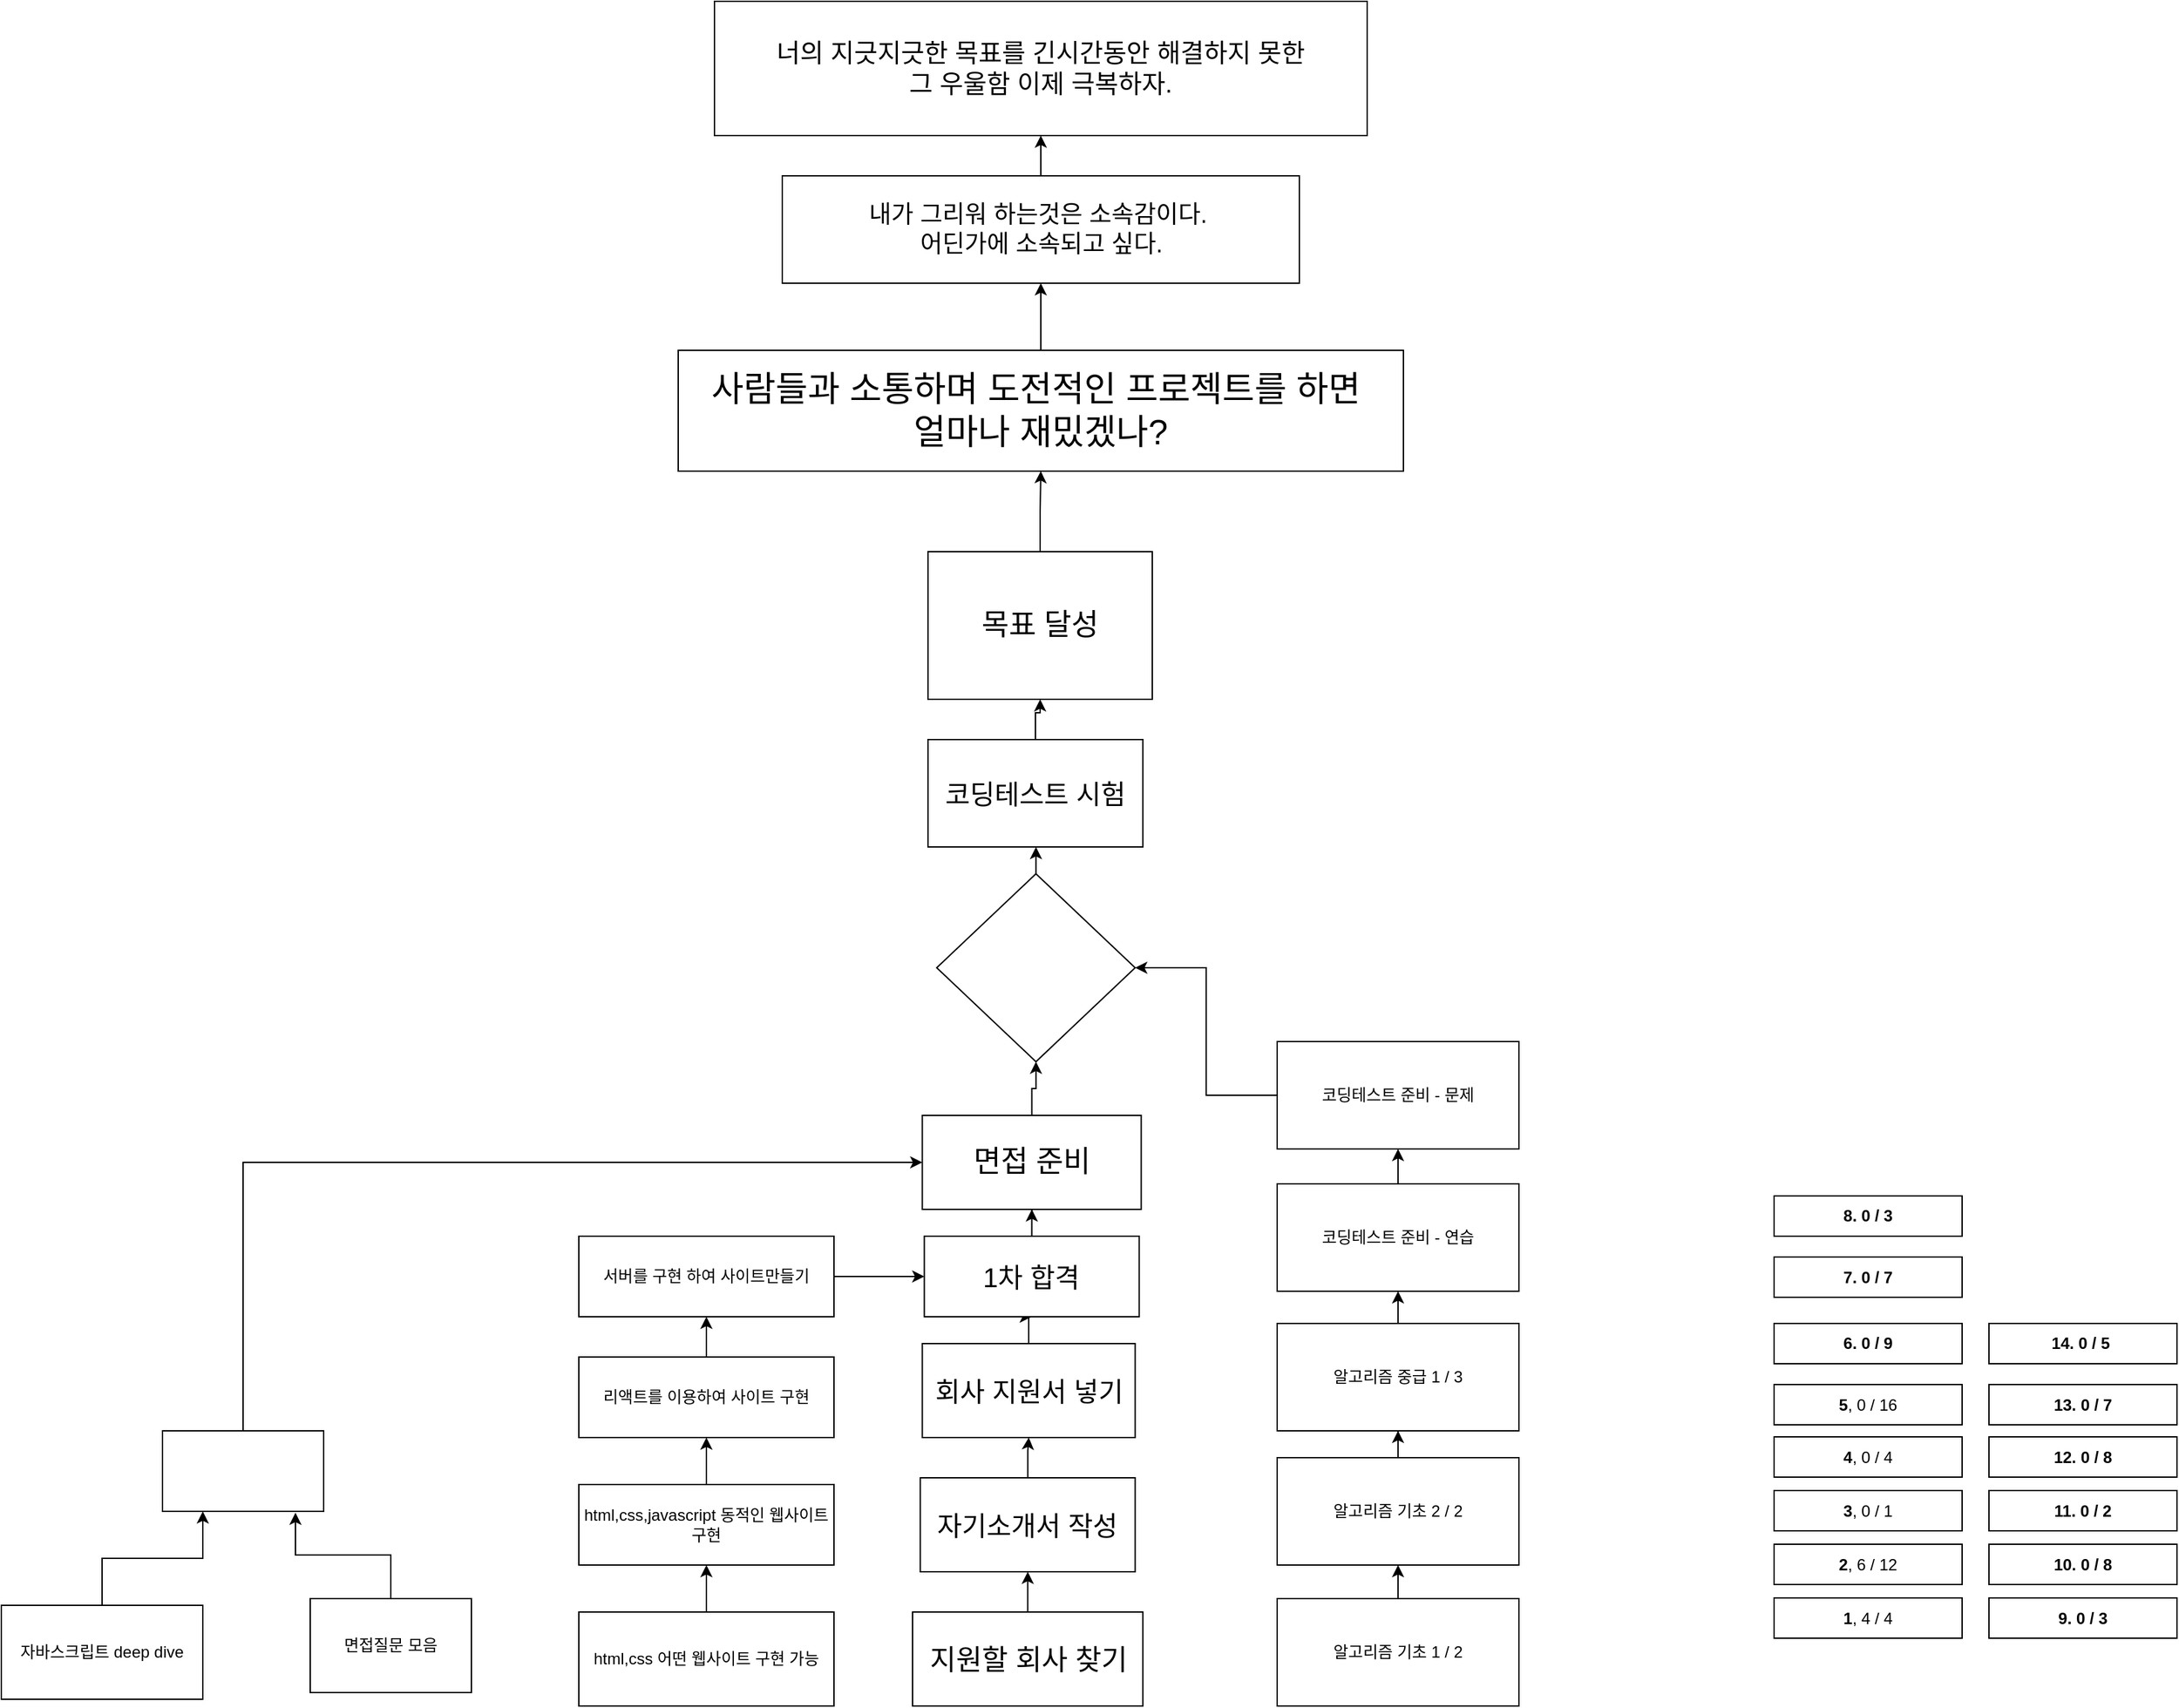 <mxfile version="15.0.3" type="github">
  <diagram id="SMwGUEMnSgFnPFMBGkIa" name="Page-1">
    <mxGraphModel dx="2500" dy="3234" grid="1" gridSize="10" guides="1" tooltips="1" connect="1" arrows="1" fold="1" page="1" pageScale="1" pageWidth="827" pageHeight="1169" math="0" shadow="0">
      <root>
        <mxCell id="0" />
        <mxCell id="1" parent="0" />
        <mxCell id="18RsudGsqTFJ1O7Z_rHa-3" value="" style="edgeStyle=orthogonalEdgeStyle;rounded=0;orthogonalLoop=1;jettySize=auto;html=1;" parent="1" source="mTh_-4iABWyhHadGjuGW-1" target="18RsudGsqTFJ1O7Z_rHa-2" edge="1">
          <mxGeometry relative="1" as="geometry" />
        </mxCell>
        <mxCell id="mTh_-4iABWyhHadGjuGW-1" value="&lt;font style=&quot;font-size: 22px&quot;&gt;목표 달성&lt;br&gt;&lt;/font&gt;" style="rounded=0;whiteSpace=wrap;html=1;" parent="1" vertex="1">
          <mxGeometry x="330" y="-1140" width="167" height="110" as="geometry" />
        </mxCell>
        <mxCell id="18RsudGsqTFJ1O7Z_rHa-6" style="edgeStyle=orthogonalEdgeStyle;rounded=0;orthogonalLoop=1;jettySize=auto;html=1;exitX=0.5;exitY=0;exitDx=0;exitDy=0;" parent="1" source="mTh_-4iABWyhHadGjuGW-2" target="mTh_-4iABWyhHadGjuGW-5" edge="1">
          <mxGeometry relative="1" as="geometry" />
        </mxCell>
        <mxCell id="mTh_-4iABWyhHadGjuGW-2" value="&lt;font style=&quot;font-size: 20px&quot;&gt;회사 지원서 넣기&lt;/font&gt;" style="rounded=0;whiteSpace=wrap;html=1;" parent="1" vertex="1">
          <mxGeometry x="325.75" y="-550" width="158.5" height="70" as="geometry" />
        </mxCell>
        <mxCell id="18RsudGsqTFJ1O7Z_rHa-8" value="" style="edgeStyle=orthogonalEdgeStyle;rounded=0;orthogonalLoop=1;jettySize=auto;html=1;" parent="1" source="mTh_-4iABWyhHadGjuGW-3" target="mTh_-4iABWyhHadGjuGW-13" edge="1">
          <mxGeometry relative="1" as="geometry" />
        </mxCell>
        <mxCell id="mTh_-4iABWyhHadGjuGW-3" value="&lt;font style=&quot;font-size: 22px&quot;&gt;면접 준비&lt;/font&gt;" style="rounded=0;whiteSpace=wrap;html=1;" parent="1" vertex="1">
          <mxGeometry x="325.75" y="-720" width="163" height="70" as="geometry" />
        </mxCell>
        <mxCell id="18RsudGsqTFJ1O7Z_rHa-1" value="" style="edgeStyle=orthogonalEdgeStyle;rounded=0;orthogonalLoop=1;jettySize=auto;html=1;" parent="1" source="mTh_-4iABWyhHadGjuGW-4" target="mTh_-4iABWyhHadGjuGW-1" edge="1">
          <mxGeometry relative="1" as="geometry" />
        </mxCell>
        <mxCell id="mTh_-4iABWyhHadGjuGW-4" value="&lt;font style=&quot;font-size: 20px&quot;&gt;코딩테스트 시험&lt;/font&gt;" style="rounded=0;whiteSpace=wrap;html=1;" parent="1" vertex="1">
          <mxGeometry x="330" y="-1000" width="160" height="80" as="geometry" />
        </mxCell>
        <mxCell id="18RsudGsqTFJ1O7Z_rHa-7" style="edgeStyle=orthogonalEdgeStyle;rounded=0;orthogonalLoop=1;jettySize=auto;html=1;exitX=0.5;exitY=0;exitDx=0;exitDy=0;" parent="1" source="mTh_-4iABWyhHadGjuGW-5" target="mTh_-4iABWyhHadGjuGW-3" edge="1">
          <mxGeometry relative="1" as="geometry" />
        </mxCell>
        <mxCell id="mTh_-4iABWyhHadGjuGW-5" value="&lt;font style=&quot;font-size: 20px&quot;&gt;1차 합격&lt;/font&gt;" style="rounded=0;whiteSpace=wrap;html=1;" parent="1" vertex="1">
          <mxGeometry x="327.25" y="-630" width="160" height="60" as="geometry" />
        </mxCell>
        <mxCell id="18RsudGsqTFJ1O7Z_rHa-5" value="" style="edgeStyle=orthogonalEdgeStyle;rounded=0;orthogonalLoop=1;jettySize=auto;html=1;" parent="1" source="mTh_-4iABWyhHadGjuGW-6" target="mTh_-4iABWyhHadGjuGW-2" edge="1">
          <mxGeometry relative="1" as="geometry" />
        </mxCell>
        <mxCell id="mTh_-4iABWyhHadGjuGW-6" value="&lt;font style=&quot;font-size: 20px&quot;&gt;자기소개서 작성&lt;/font&gt;" style="rounded=0;whiteSpace=wrap;html=1;" parent="1" vertex="1">
          <mxGeometry x="324.25" y="-450" width="160" height="70" as="geometry" />
        </mxCell>
        <mxCell id="18RsudGsqTFJ1O7Z_rHa-4" value="" style="edgeStyle=orthogonalEdgeStyle;rounded=0;orthogonalLoop=1;jettySize=auto;html=1;" parent="1" source="mTh_-4iABWyhHadGjuGW-7" target="mTh_-4iABWyhHadGjuGW-6" edge="1">
          <mxGeometry relative="1" as="geometry" />
        </mxCell>
        <mxCell id="mTh_-4iABWyhHadGjuGW-7" value="&lt;font style=&quot;font-size: 21px&quot;&gt;지원할 회사 찾기&lt;/font&gt;" style="rounded=0;whiteSpace=wrap;html=1;" parent="1" vertex="1">
          <mxGeometry x="318.5" y="-350" width="171.5" height="70" as="geometry" />
        </mxCell>
        <mxCell id="18RsudGsqTFJ1O7Z_rHa-9" style="edgeStyle=orthogonalEdgeStyle;rounded=0;orthogonalLoop=1;jettySize=auto;html=1;exitX=0.5;exitY=0;exitDx=0;exitDy=0;" parent="1" source="mTh_-4iABWyhHadGjuGW-13" target="mTh_-4iABWyhHadGjuGW-4" edge="1">
          <mxGeometry relative="1" as="geometry" />
        </mxCell>
        <mxCell id="mTh_-4iABWyhHadGjuGW-13" value="" style="rhombus;whiteSpace=wrap;html=1;" parent="1" vertex="1">
          <mxGeometry x="336.5" y="-900" width="147.75" height="140" as="geometry" />
        </mxCell>
        <mxCell id="mTh_-4iABWyhHadGjuGW-19" value="" style="edgeStyle=orthogonalEdgeStyle;rounded=0;orthogonalLoop=1;jettySize=auto;html=1;" parent="1" source="mTh_-4iABWyhHadGjuGW-14" target="mTh_-4iABWyhHadGjuGW-15" edge="1">
          <mxGeometry relative="1" as="geometry" />
        </mxCell>
        <mxCell id="mTh_-4iABWyhHadGjuGW-14" value="알고리즘 기초 1 / 2" style="rounded=0;whiteSpace=wrap;html=1;" parent="1" vertex="1">
          <mxGeometry x="590" y="-360" width="180" height="80" as="geometry" />
        </mxCell>
        <mxCell id="mTh_-4iABWyhHadGjuGW-20" style="edgeStyle=orthogonalEdgeStyle;rounded=0;orthogonalLoop=1;jettySize=auto;html=1;exitX=0.5;exitY=0;exitDx=0;exitDy=0;" parent="1" source="mTh_-4iABWyhHadGjuGW-15" target="mTh_-4iABWyhHadGjuGW-16" edge="1">
          <mxGeometry relative="1" as="geometry" />
        </mxCell>
        <mxCell id="mTh_-4iABWyhHadGjuGW-15" value="알고리즘 기초 2 / 2" style="rounded=0;whiteSpace=wrap;html=1;" parent="1" vertex="1">
          <mxGeometry x="590" y="-465" width="180" height="80" as="geometry" />
        </mxCell>
        <mxCell id="mTh_-4iABWyhHadGjuGW-21" value="" style="edgeStyle=orthogonalEdgeStyle;rounded=0;orthogonalLoop=1;jettySize=auto;html=1;" parent="1" source="mTh_-4iABWyhHadGjuGW-16" target="mTh_-4iABWyhHadGjuGW-17" edge="1">
          <mxGeometry relative="1" as="geometry" />
        </mxCell>
        <mxCell id="mTh_-4iABWyhHadGjuGW-16" value="알고리즘 중급 1 / 3" style="rounded=0;whiteSpace=wrap;html=1;" parent="1" vertex="1">
          <mxGeometry x="590" y="-565" width="180" height="80" as="geometry" />
        </mxCell>
        <mxCell id="mTh_-4iABWyhHadGjuGW-22" value="" style="edgeStyle=orthogonalEdgeStyle;rounded=0;orthogonalLoop=1;jettySize=auto;html=1;" parent="1" source="mTh_-4iABWyhHadGjuGW-17" target="mTh_-4iABWyhHadGjuGW-18" edge="1">
          <mxGeometry relative="1" as="geometry" />
        </mxCell>
        <mxCell id="mTh_-4iABWyhHadGjuGW-17" value="코딩테스트 준비 - 연습" style="rounded=0;whiteSpace=wrap;html=1;" parent="1" vertex="1">
          <mxGeometry x="590" y="-669" width="180" height="80" as="geometry" />
        </mxCell>
        <mxCell id="mTh_-4iABWyhHadGjuGW-25" style="edgeStyle=orthogonalEdgeStyle;rounded=0;orthogonalLoop=1;jettySize=auto;html=1;exitX=0;exitY=0.5;exitDx=0;exitDy=0;entryX=1;entryY=0.5;entryDx=0;entryDy=0;" parent="1" source="mTh_-4iABWyhHadGjuGW-18" target="mTh_-4iABWyhHadGjuGW-13" edge="1">
          <mxGeometry relative="1" as="geometry" />
        </mxCell>
        <mxCell id="mTh_-4iABWyhHadGjuGW-18" value="코딩테스트 준비 - 문제" style="rounded=0;whiteSpace=wrap;html=1;" parent="1" vertex="1">
          <mxGeometry x="590" y="-775" width="180" height="80" as="geometry" />
        </mxCell>
        <mxCell id="mTh_-4iABWyhHadGjuGW-31" value="" style="edgeStyle=orthogonalEdgeStyle;rounded=0;orthogonalLoop=1;jettySize=auto;html=1;" parent="1" source="mTh_-4iABWyhHadGjuGW-26" target="mTh_-4iABWyhHadGjuGW-27" edge="1">
          <mxGeometry relative="1" as="geometry" />
        </mxCell>
        <mxCell id="mTh_-4iABWyhHadGjuGW-26" value="html,css 어떤 웹사이트 구현 가능" style="rounded=0;whiteSpace=wrap;html=1;" parent="1" vertex="1">
          <mxGeometry x="70" y="-350" width="190" height="70" as="geometry" />
        </mxCell>
        <mxCell id="mTh_-4iABWyhHadGjuGW-32" value="" style="edgeStyle=orthogonalEdgeStyle;rounded=0;orthogonalLoop=1;jettySize=auto;html=1;" parent="1" source="mTh_-4iABWyhHadGjuGW-27" target="mTh_-4iABWyhHadGjuGW-29" edge="1">
          <mxGeometry relative="1" as="geometry" />
        </mxCell>
        <mxCell id="mTh_-4iABWyhHadGjuGW-27" value="html,css,javascript 동적인 웹사이트 구현" style="rounded=0;whiteSpace=wrap;html=1;" parent="1" vertex="1">
          <mxGeometry x="70" y="-445" width="190" height="60" as="geometry" />
        </mxCell>
        <mxCell id="mTh_-4iABWyhHadGjuGW-33" value="" style="edgeStyle=orthogonalEdgeStyle;rounded=0;orthogonalLoop=1;jettySize=auto;html=1;" parent="1" source="mTh_-4iABWyhHadGjuGW-29" target="mTh_-4iABWyhHadGjuGW-30" edge="1">
          <mxGeometry relative="1" as="geometry" />
        </mxCell>
        <mxCell id="mTh_-4iABWyhHadGjuGW-29" value="리액트를 이용하여 사이트 구현" style="rounded=0;whiteSpace=wrap;html=1;" parent="1" vertex="1">
          <mxGeometry x="70" y="-540" width="190" height="60" as="geometry" />
        </mxCell>
        <mxCell id="mTh_-4iABWyhHadGjuGW-34" value="" style="edgeStyle=orthogonalEdgeStyle;rounded=0;orthogonalLoop=1;jettySize=auto;html=1;" parent="1" source="mTh_-4iABWyhHadGjuGW-30" target="mTh_-4iABWyhHadGjuGW-5" edge="1">
          <mxGeometry relative="1" as="geometry" />
        </mxCell>
        <mxCell id="mTh_-4iABWyhHadGjuGW-30" value="서버를 구현 하여 사이트만들기" style="rounded=0;whiteSpace=wrap;html=1;" parent="1" vertex="1">
          <mxGeometry x="70" y="-630" width="190" height="60" as="geometry" />
        </mxCell>
        <mxCell id="mTh_-4iABWyhHadGjuGW-39" style="edgeStyle=orthogonalEdgeStyle;rounded=0;orthogonalLoop=1;jettySize=auto;html=1;entryX=0.25;entryY=1;entryDx=0;entryDy=0;" parent="1" source="mTh_-4iABWyhHadGjuGW-35" target="mTh_-4iABWyhHadGjuGW-37" edge="1">
          <mxGeometry relative="1" as="geometry" />
        </mxCell>
        <mxCell id="mTh_-4iABWyhHadGjuGW-35" value="자바스크립트 deep dive" style="rounded=0;whiteSpace=wrap;html=1;" parent="1" vertex="1">
          <mxGeometry x="-360" y="-355" width="150" height="70" as="geometry" />
        </mxCell>
        <mxCell id="mTh_-4iABWyhHadGjuGW-38" value="" style="edgeStyle=orthogonalEdgeStyle;rounded=0;orthogonalLoop=1;jettySize=auto;html=1;entryX=0.825;entryY=1.017;entryDx=0;entryDy=0;entryPerimeter=0;" parent="1" source="mTh_-4iABWyhHadGjuGW-36" target="mTh_-4iABWyhHadGjuGW-37" edge="1">
          <mxGeometry relative="1" as="geometry">
            <mxPoint x="-120" y="-400" as="targetPoint" />
          </mxGeometry>
        </mxCell>
        <mxCell id="mTh_-4iABWyhHadGjuGW-36" value="면접질문 모음" style="rounded=0;whiteSpace=wrap;html=1;" parent="1" vertex="1">
          <mxGeometry x="-130" y="-360" width="120" height="70" as="geometry" />
        </mxCell>
        <mxCell id="mTh_-4iABWyhHadGjuGW-40" style="edgeStyle=orthogonalEdgeStyle;rounded=0;orthogonalLoop=1;jettySize=auto;html=1;entryX=0;entryY=0.5;entryDx=0;entryDy=0;" parent="1" source="mTh_-4iABWyhHadGjuGW-37" target="mTh_-4iABWyhHadGjuGW-3" edge="1">
          <mxGeometry relative="1" as="geometry">
            <Array as="points">
              <mxPoint x="-180" y="-685" />
            </Array>
          </mxGeometry>
        </mxCell>
        <mxCell id="mTh_-4iABWyhHadGjuGW-37" value="" style="rounded=0;whiteSpace=wrap;html=1;" parent="1" vertex="1">
          <mxGeometry x="-240" y="-485" width="120" height="60" as="geometry" />
        </mxCell>
        <mxCell id="mTh_-4iABWyhHadGjuGW-42" value="&lt;b&gt;1&lt;/b&gt;, 4 / 4&lt;span style=&quot;color: rgba(0 , 0 , 0 , 0) ; font-family: monospace ; font-size: 0px&quot;&gt;%3CmxGraphModel%3E%3Croot%3E%3CmxCell%20id%3D%220%22%2F%3E%3CmxCell%20id%3D%221%22%20parent%3D%220%22%2F%3E%3CmxCell%20id%3D%222%22%20value%3D%22%EC%BD%94%EB%94%A9%ED%85%8C%EC%8A%A4%ED%8A%B8%20%EC%A4%80%EB%B9%84%20-%20%EC%97%B0%EC%8A%B5%22%20style%3D%22rounded%3D0%3BwhiteSpace%3Dwrap%3Bhtml%3D1%3B%22%20vertex%3D%221%22%20parent%3D%221%22%3E%3CmxGeometry%20x%3D%22827%22%20y%3D%22-664%22%20width%3D%22180%22%20height%3D%2280%22%20as%3D%22geometry%22%2F%3E%3C%2FmxCell%3E%3C%2Froot%3E%3C%2FmxGraphModel%3E&lt;/span&gt;" style="rounded=0;whiteSpace=wrap;html=1;" parent="1" vertex="1">
          <mxGeometry x="960" y="-360.5" width="140" height="30" as="geometry" />
        </mxCell>
        <mxCell id="mTh_-4iABWyhHadGjuGW-43" value="&lt;b&gt;2&lt;/b&gt;, 6 / 12&lt;span style=&quot;color: rgba(0 , 0 , 0 , 0) ; font-family: monospace ; font-size: 0px&quot;&gt;%3CmxGraphModel%3E%3Croot%3E%3CmxCell%20id%3D%220%22%2F%3E%3CmxCell%20id%3D%221%22%20parent%3D%220%22%2F%3E%3CmxCell%20id%3D%222%22%20value%3D%22%EC%BD%94%EB%94%A9%ED%85%8C%EC%8A%A4%ED%8A%B8%20%EC%A4%80%EB%B9%84%20-%20%EC%97%B0%EC%8A%B5%22%20style%3D%22rounded%3D0%3BwhiteSpace%3Dwrap%3Bhtml%3D1%3B%22%20vertex%3D%221%22%20parent%3D%221%22%3E%3CmxGeometry%20x%3D%22827%22%20y%3D%22-664%22%20width%3D%22180%22%20height%3D%2280%22%20as%3D%22geometry%22%2F%3E%3C%2FmxCell%3E%3C%2Froot%3E%3C%2FmxGraphModel%&lt;/span&gt;" style="rounded=0;whiteSpace=wrap;html=1;" parent="1" vertex="1">
          <mxGeometry x="960" y="-400.5" width="140" height="30" as="geometry" />
        </mxCell>
        <mxCell id="mTh_-4iABWyhHadGjuGW-44" value="&lt;b&gt;3&lt;/b&gt;, 0 / 1&lt;span style=&quot;color: rgba(0 , 0 , 0 , 0) ; font-family: monospace ; font-size: 0px&quot;&gt;%3CmxGraphModel%3E%3Croot%3E%3CmxCell%20id%3D%220%22%2F%3E%3CmxCell%20id%3D%221%22%20parent%3D%220%22%2F%3E%3CmxCell%20id%3D%222%22%20value%3D%22%EC%BD%94%EB%94%A9%ED%85%8C%EC%8A%A4%ED%8A%B8%20%EC%A4%80%EB%B9%84%20-%20%EC%97%B0%EC%8A%B5%22%20style%3D%22rounded%3D0%3BwhiteSpace%3Dwrap%3Bhtml%3D1%3B%22%20vertex%3D%221%22%20parent%3D%221%22%3E%3CmxGeometry%20x%3D%22827%22%20y%3D%22-664%22%20width%3D%22180%22%20height%3D%2280%22%20as%3D%22geometry%22%2F%3E%3C%2FmxCell%3E%3C%2Froot%3E%3C%2FmxGraphModel%&lt;/span&gt;" style="rounded=0;whiteSpace=wrap;html=1;" parent="1" vertex="1">
          <mxGeometry x="960" y="-440.5" width="140" height="30" as="geometry" />
        </mxCell>
        <mxCell id="mTh_-4iABWyhHadGjuGW-45" value="&lt;b&gt;4&lt;/b&gt;, 0 / 4&lt;span style=&quot;color: rgba(0 , 0 , 0 , 0) ; font-family: monospace ; font-size: 0px&quot;&gt;%3CmxGraphModel%3E%3Croot%3E%3CmxCell%20id%3D%220%22%2F%3E%3CmxCell%20id%3D%221%22%20parent%3D%220%22%2F%3E%3CmxCell%20id%3D%222%22%20value%3D%22%EC%BD%94%EB%94%A9%ED%85%8C%EC%8A%A4%ED%8A%B8%20%EC%A4%80%EB%B9%84%20-%20%EC%97%B0%EC%8A%B5%22%20style%3D%22rounded%3D0%3BwhiteSpace%3Dwrap%3Bhtml%3D1%3B%22%20vertex%3D%221%22%20parent%3D%221%22%3E%3CmxGeometry%20x%3D%22827%22%20y%3D%22-664%22%20width%3D%22180%22%20height%3D%2280%22%20as%3D%22geometry%22%2F%3E%3C%2FmxCell%3E%3C%2Froot%3E%3C%2FmxGraphModel%&lt;/span&gt;" style="rounded=0;whiteSpace=wrap;html=1;" parent="1" vertex="1">
          <mxGeometry x="960" y="-480.5" width="140" height="30" as="geometry" />
        </mxCell>
        <mxCell id="mTh_-4iABWyhHadGjuGW-46" value="&lt;b&gt;5&lt;/b&gt;, 0 / 16&lt;span style=&quot;color: rgba(0 , 0 , 0 , 0) ; font-family: monospace ; font-size: 0px&quot;&gt;%3CmxGraphModel%3E%3Croot%3E%3CmxCell%20id%3D%220%22%2F%3E%3CmxCell%20id%3D%221%22%20parent%3D%220%22%2F%3E%3CmxCell%20id%3D%222%22%20value%3D%22%EC%BD%94%EB%94%A9%ED%85%8C%EC%8A%A4%ED%8A%B8%20%EC%A4%80%EB%B9%84%20-%20%EC%97%B0%EC%8A%B5%22%20style%3D%22rounded%3D0%3BwhiteSpace%3Dwrap%3Bhtml%3D1%3B%22%20vertex%3D%221%22%20parent%3D%221%22%3E%3CmxGeometry%20x%3D%22827%22%20y%3D%22-664%22%20width%3D%22180%22%20height%3D%2280%22%20as%3D%22geometry%22%2F%3E%3C%2FmxCell%3E%3C%2Froot%3E%3C%2FmxGraphModel&lt;/span&gt;" style="rounded=0;whiteSpace=wrap;html=1;" parent="1" vertex="1">
          <mxGeometry x="960" y="-519.5" width="140" height="30" as="geometry" />
        </mxCell>
        <mxCell id="mTh_-4iABWyhHadGjuGW-47" value="&lt;b&gt;6. 0 / 9&lt;/b&gt;" style="rounded=0;whiteSpace=wrap;html=1;" parent="1" vertex="1">
          <mxGeometry x="960" y="-565" width="140" height="30" as="geometry" />
        </mxCell>
        <mxCell id="mTh_-4iABWyhHadGjuGW-48" value="&lt;b&gt;7. 0 / 7&lt;/b&gt;" style="rounded=0;whiteSpace=wrap;html=1;" parent="1" vertex="1">
          <mxGeometry x="960" y="-614.5" width="140" height="30" as="geometry" />
        </mxCell>
        <mxCell id="mTh_-4iABWyhHadGjuGW-49" value="&lt;div&gt;&lt;b&gt;8. 0 / 3&lt;/b&gt;&lt;/div&gt;" style="rounded=0;whiteSpace=wrap;html=1;" parent="1" vertex="1">
          <mxGeometry x="960" y="-660" width="140" height="30" as="geometry" />
        </mxCell>
        <mxCell id="mTh_-4iABWyhHadGjuGW-50" value="&lt;b&gt;9. 0 / 3&lt;/b&gt;" style="rounded=0;whiteSpace=wrap;html=1;" parent="1" vertex="1">
          <mxGeometry x="1120" y="-360.5" width="140" height="30" as="geometry" />
        </mxCell>
        <mxCell id="mTh_-4iABWyhHadGjuGW-51" value="&lt;b&gt;10. 0 / 8&lt;/b&gt;" style="rounded=0;whiteSpace=wrap;html=1;" parent="1" vertex="1">
          <mxGeometry x="1120" y="-400.5" width="140" height="30" as="geometry" />
        </mxCell>
        <mxCell id="mTh_-4iABWyhHadGjuGW-52" value="&lt;b&gt;11. 0 / 2&lt;/b&gt;" style="rounded=0;whiteSpace=wrap;html=1;" parent="1" vertex="1">
          <mxGeometry x="1120" y="-440.5" width="140" height="30" as="geometry" />
        </mxCell>
        <mxCell id="mTh_-4iABWyhHadGjuGW-53" value="&lt;b&gt;12. 0 / 8&lt;/b&gt;" style="rounded=0;whiteSpace=wrap;html=1;" parent="1" vertex="1">
          <mxGeometry x="1120" y="-480.5" width="140" height="30" as="geometry" />
        </mxCell>
        <mxCell id="mTh_-4iABWyhHadGjuGW-54" value="&lt;b&gt;13. 0 / 7&lt;/b&gt;" style="rounded=0;whiteSpace=wrap;html=1;" parent="1" vertex="1">
          <mxGeometry x="1120" y="-519.5" width="140" height="30" as="geometry" />
        </mxCell>
        <mxCell id="mTh_-4iABWyhHadGjuGW-55" value="&lt;b&gt;14. 0 / 5&amp;nbsp;&lt;/b&gt;" style="rounded=0;whiteSpace=wrap;html=1;" parent="1" vertex="1">
          <mxGeometry x="1120" y="-565" width="140" height="30" as="geometry" />
        </mxCell>
        <mxCell id="BDkJNnGbewyETewIVnR9-2" value="" style="edgeStyle=orthogonalEdgeStyle;rounded=0;orthogonalLoop=1;jettySize=auto;html=1;" parent="1" source="18RsudGsqTFJ1O7Z_rHa-2" target="BDkJNnGbewyETewIVnR9-1" edge="1">
          <mxGeometry relative="1" as="geometry" />
        </mxCell>
        <mxCell id="18RsudGsqTFJ1O7Z_rHa-2" value="&lt;font style=&quot;font-size: 26px&quot;&gt;사람들과 소통하며 도전적인 프로젝트를 하면&amp;nbsp;&lt;br&gt;얼마나 재밌겠나?&lt;/font&gt;" style="rounded=0;whiteSpace=wrap;html=1;" parent="1" vertex="1">
          <mxGeometry x="144" y="-1290" width="540" height="90" as="geometry" />
        </mxCell>
        <mxCell id="iyAlKs3Y1mDKhOXzKE1F-2" value="" style="edgeStyle=orthogonalEdgeStyle;rounded=0;orthogonalLoop=1;jettySize=auto;html=1;" edge="1" parent="1" source="BDkJNnGbewyETewIVnR9-1" target="iyAlKs3Y1mDKhOXzKE1F-1">
          <mxGeometry relative="1" as="geometry" />
        </mxCell>
        <mxCell id="BDkJNnGbewyETewIVnR9-1" value="&lt;font style=&quot;font-size: 18px&quot;&gt;내가 그리워 하는것은 소속감이다.&amp;nbsp;&lt;br&gt;어딘가에 소속되고 싶다.&lt;/font&gt;" style="rounded=0;whiteSpace=wrap;html=1;" parent="1" vertex="1">
          <mxGeometry x="221.5" y="-1420" width="385" height="80" as="geometry" />
        </mxCell>
        <mxCell id="iyAlKs3Y1mDKhOXzKE1F-1" value="&lt;font style=&quot;font-size: 19px&quot;&gt;너의 지긋지긋한 목표를 긴시간동안 해결하지 못한&lt;br&gt;그 우울함 이제 극복하자.&lt;br&gt;&lt;/font&gt;" style="rounded=0;whiteSpace=wrap;html=1;" vertex="1" parent="1">
          <mxGeometry x="171" y="-1550" width="486" height="100" as="geometry" />
        </mxCell>
      </root>
    </mxGraphModel>
  </diagram>
</mxfile>
